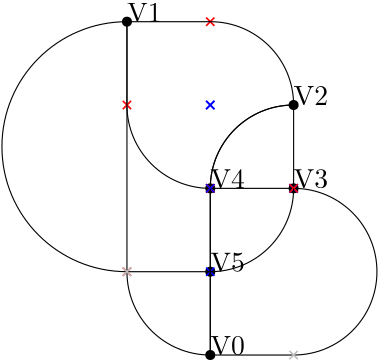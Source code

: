 <?xml version="1.0"?>
    <!DOCTYPE ipe SYSTEM "ipe.dtd">
    <ipe version="70005" creator="Ipe 7.1.4">
    <info created="D:20131106154934" modified="D:20131106160041"/>
    <preamble>\usepackage[english]{babel}</preamble>
    <ipestyle name="basic">
    <symbol name="arrow/arc(spx)">
    <path stroke="sym-stroke" fill="sym-stroke" pen="sym-pen">
    0 0 m
    -1 0.333 l
    -1 -0.333 l
    h
    </path>
    </symbol>
    <symbol name="arrow/farc(spx)">
    <path stroke="sym-stroke" fill="white" pen="sym-pen">
    0 0 m
    -1 0.333 l
    -1 -0.333 l
    h
    </path>
    </symbol>
    <symbol name="mark/circle(sx)" transformations="translations">
    <path fill="sym-stroke">
    0.6 0 0 0.6 0 0 e
    0.4 0 0 0.4 0 0 e
    </path>
    </symbol>
    <symbol name="mark/disk(sx)" transformations="translations">
    <path fill="sym-stroke">
    0.6 0 0 0.6 0 0 e
    </path>
    </symbol>
    <symbol name="mark/fdisk(sfx)" transformations="translations">
    <group>
    <path fill="sym-fill">
    0.5 0 0 0.5 0 0 e
    </path>
    <path fill="sym-stroke" fillrule="eofill">
    0.6 0 0 0.6 0 0 e
    0.4 0 0 0.4 0 0 e
    </path>
    </group>
    </symbol>
    <symbol name="mark/box(sx)" transformations="translations">
    <path fill="sym-stroke" fillrule="eofill">
    -0.6 -0.6 m
    0.6 -0.6 l
    0.6 0.6 l
    -0.6 0.6 l
    h
    -0.4 -0.4 m
    0.4 -0.4 l
    0.4 0.4 l
    -0.4 0.4 l
    h
    </path>
    </symbol>
    <symbol name="mark/square(sx)" transformations="translations">
    <path fill="sym-stroke">
    -0.6 -0.6 m
    0.6 -0.6 l
    0.6 0.6 l
    -0.6 0.6 l
    h
    </path>
    </symbol>
    <symbol name="mark/fsquare(sfx)" transformations="translations">
    <group>
    <path fill="sym-fill">
    -0.5 -0.5 m
    0.5 -0.5 l
    0.5 0.5 l
    -0.5 0.5 l
    h
    </path>
    <path fill="sym-stroke" fillrule="eofill">
    -0.6 -0.6 m
    0.6 -0.6 l
    0.6 0.6 l
    -0.6 0.6 l
    h
    -0.4 -0.4 m
    0.4 -0.4 l
    0.4 0.4 l
    -0.4 0.4 l
    h
    </path>
    </group>
    </symbol>
    <symbol name="mark/cross(sx)" transformations="translations">
    <group>
    <path fill="sym-stroke">
    -0.43 -0.57 m
    0.57 0.43 l
    0.43 0.57 l
    -0.57 -0.43 l
    h
    </path>
    <path fill="sym-stroke">
    -0.43 0.57 m
    0.57 -0.43 l
    0.43 -0.57 l
    -0.57 0.43 l
    h
    </path>
    </group>
    </symbol>
    <symbol name="arrow/fnormal(spx)">
    <path stroke="sym-stroke" fill="white" pen="sym-pen">
    0 0 m
    -1 0.333 l
    -1 -0.333 l
    h
    </path>
    </symbol>
    <symbol name="arrow/pointed(spx)">
    <path stroke="sym-stroke" fill="sym-stroke" pen="sym-pen">
    0 0 m
    -1 0.333 l
    -0.8 0 l
    -1 -0.333 l
    h
    </path>
    </symbol>
    <symbol name="arrow/fpointed(spx)">
    <path stroke="sym-stroke" fill="white" pen="sym-pen">
    0 0 m
    -1 0.333 l
    -0.8 0 l
    -1 -0.333 l
    h
    </path>
    </symbol>
    <symbol name="arrow/linear(spx)">
    <path stroke="sym-stroke" pen="sym-pen">
    -1 0.333 m
    0 0 l
    -1 -0.333 l
    </path>
    </symbol>
    <symbol name="arrow/fdouble(spx)">
    <path stroke="sym-stroke" fill="white" pen="sym-pen">
    0 0 m
    -1 0.333 l
    -1 -0.333 l
    h
    -1 0 m
    -2 0.333 l
    -2 -0.333 l
    h
    </path>
    </symbol>
    <symbol name="arrow/double(spx)">
    <path stroke="sym-stroke" fill="sym-stroke" pen="sym-pen">
    0 0 m
    -1 0.333 l
    -1 -0.333 l
    h
    -1 0 m
    -2 0.333 l
    -2 -0.333 l
    h
    </path>
    </symbol>
    <pen name="heavier" value="0.8"/>
    <pen name="fat" value="1.2"/>
    <pen name="ultrafat" value="2"/>
    <symbolsize name="large" value="5"/>
    <symbolsize name="small" value="2"/>
    <symbolsize name="tiny" value="1.1"/>
    <arrowsize name="large" value="10"/>
    <arrowsize name="small" value="5"/>
    <arrowsize name="tiny" value="3"/>
    <color name="red" value="1 0 0"/>
    <color name="green" value="0 1 0"/>
    <color name="blue" value="0 0 1"/>
    <color name="yellow" value="1 1 0"/>
    <color name="orange" value="1 0.647 0"/>
    <color name="gold" value="1 0.843 0"/>
    <color name="purple" value="0.627 0.125 0.941"/>
    <color name="gray" value="0.745"/>
    <color name="brown" value="0.647 0.165 0.165"/>
    <color name="navy" value="0 0 0.502"/>
    <color name="pink" value="1 0.753 0.796"/>
    <color name="seagreen" value="0.18 0.545 0.341"/>
    <color name="turquoise" value="0.251 0.878 0.816"/>
    <color name="violet" value="0.933 0.51 0.933"/>
    <color name="darkblue" value="0 0 0.545"/>
    <color name="darkcyan" value="0 0.545 0.545"/>
    <color name="darkgray" value="0.663"/>
    <color name="darkgreen" value="0 0.392 0"/>
    <color name="darkmagenta" value="0.545 0 0.545"/>
    <color name="darkorange" value="1 0.549 0"/>
    <color name="darkred" value="0.545 0 0"/>
    <color name="lightblue" value="0.678 0.847 0.902"/>
    <color name="lightcyan" value="0.878 1 1"/>
    <color name="lightgray" value="0.827"/>
    <color name="lightgreen" value="0.565 0.933 0.565"/>
    <color name="lightyellow" value="1 1 0.878"/>
    <dashstyle name="dashed" value="[4] 0"/>
    <dashstyle name="dotted" value="[1 3] 0"/>
    <dashstyle name="dash dotted" value="[4 2 1 2] 0"/>
    <dashstyle name="dash dot dotted" value="[4 2 1 2 1 2] 0"/>
    <textsize name="large" value="\large"/>
    <textsize name="Large" value="\Large"/>
    <textsize name="LARGE" value="\LARGE"/>
    <textsize name="huge" value="\huge"/>
    <textsize name="Huge" value="\Huge"/>
    <textsize name="small" value="\small"/>
    <textsize name="footnote" value="\footnotesize"/>
    <textsize name="tiny" value="\tiny"/>
    <textstyle name="center" begin="\begin{center}" end="\end{center}"/>
    <textstyle name="itemize" begin="\begin{itemize}" end="\end{itemize}"/>
    <textstyle name="item" begin="\begin{itemize}\item{}" end="\end{itemize}"/>
    <gridsize name="4 pts" value="4"/>
    <gridsize name="8 pts (~3 mm)" value="8"/>
    <gridsize name="16 pts (~6 mm)" value="16"/>
    <gridsize name="32 pts (~12 mm)" value="32"/>
    <gridsize name="10 pts (~3.5 mm)" value="10"/>
    <gridsize name="20 pts (~7 mm)" value="20"/>
    <gridsize name="14 pts (~5 mm)" value="14"/>
    <gridsize name="28 pts (~10 mm)" value="28"/>
    <gridsize name="56 pts (~20 mm)" value="56"/>
    <anglesize name="90 deg" value="90"/>
    <anglesize name="60 deg" value="60"/>
    <anglesize name="45 deg" value="45"/>
    <anglesize name="30 deg" value="30"/>
    <anglesize name="22.5 deg" value="22.5"/>
    <tiling name="falling" angle="-60" step="4" width="1"/>
    <tiling name="rising" angle="30" step="4" width="1"/>
    <layout paper="1000 1000" origin="0 0" frame="1000 1000" skip="32" crop="yes"/>
    </ipestyle>
    <page>
    <layer name="alpha"/>
    <view layers="alpha" active="alpha"/>
<use name="mark/disk(sx)" pos="490 600" size="normal" stroke="black"/>
<text transformations="translations" pos="490 600" stroke="black" type="label" width="190" height="10" depth="0" valign="baseline" size="normal">V0</text><use name="mark/disk(sx)" pos="460 720" size="normal" stroke="black"/>
<text transformations="translations" pos="460 720" stroke="black" type="label" width="190" height="10" depth="0" valign="baseline" size="normal">V1</text><use name="mark/disk(sx)" pos="520 690" size="normal" stroke="black"/>
<text transformations="translations" pos="520 690" stroke="black" type="label" width="190" height="10" depth="0" valign="baseline" size="normal">V2</text><use name="mark/disk(sx)" pos="520 660" size="normal" stroke="black"/>
<text transformations="translations" pos="520 660" stroke="black" type="label" width="190" height="10" depth="0" valign="baseline" size="normal">V3</text><use name="mark/disk(sx)" pos="490 660" size="normal" stroke="black"/>
<text transformations="translations" pos="490 660" stroke="black" type="label" width="190" height="10" depth="0" valign="baseline" size="normal">V4</text><use name="mark/disk(sx)" pos="490 630" size="normal" stroke="black"/>
<text transformations="translations" pos="490 630" stroke="black" type="label" width="190" height="10" depth="0" valign="baseline" size="normal">V5</text><use name="mark/cross(sx)" pos="490 630" size="normal" stroke="blue"/>
<use name="mark/cross(sx)" pos="460 630" size="normal" stroke="red"/>
<path stroke="black" pen="normal" dash="normal">
 460 720 m
 460 630 l
 </path>
<path stroke="black" pen="normal" dash="normal">
 460 630 m
 30,000 0 0 30,000 490 630 490 600 a
</path>
<use name="mark/cross(sx)" pos="520 660" size="normal" stroke="blue"/>
<use name="mark/cross(sx)" pos="490 660" size="normal" stroke="red"/>
<path stroke="black" pen="normal" dash="normal">
 490 600 m
 490 660 l
 </path>
<path stroke="black" pen="normal" dash="normal">
 520 690 m
 30,000 0 0 30,000 520 660 490 660 a
</path>
<path stroke="black" pen="normal" dash="normal">
 520 600 m
 30,000 0 0 30,000 520 630 520 660 a
</path>
<path stroke="black" pen="normal" dash="normal">
 490 600 m
 520 600 l
 </path>
<use name="mark/cross(sx)" pos="520 600" size="normal" stroke="gray"/>
<path stroke="black" pen="normal" dash="normal">
 490 600 m
 490 630 l
 </path>
<use name="mark/cross(sx)" pos="490 690" size="normal" stroke="blue"/>
<use name="mark/cross(sx)" pos="490 720" size="normal" stroke="red"/>
<path stroke="black" pen="normal" dash="normal">
 460 720 m
 490 720 l
 </path>
<path stroke="black" pen="normal" dash="normal">
 520 690 m
 30,000 0 0 30,000 490 690 490 720 a
</path>
<use name="mark/cross(sx)" pos="490 690" size="normal" stroke="blue"/>
<use name="mark/cross(sx)" pos="460 690" size="normal" stroke="red"/>
<path stroke="black" pen="normal" dash="normal">
 460 720 m
 460 690 l
 </path>
<path stroke="black" pen="normal" dash="normal">
 460 690 m
 30,000 0 0 30,000 490 690 490 660 a
</path>
<path stroke="black" pen="normal" dash="normal">
 460 720 m
 45,000 0 0 45,000 460 675 460 630 a
</path>
<path stroke="black" pen="normal" dash="normal">
 490 630 m
 460 630 l
 </path>
<use name="mark/cross(sx)" pos="460 630" size="normal" stroke="gray"/>
<path stroke="black" pen="normal" dash="normal">
 520 690 m
 520 660 l
 </path>
<use name="mark/cross(sx)" pos="520 660" size="normal" stroke="blue"/>
<use name="mark/cross(sx)" pos="490 660" size="normal" stroke="red"/>
<path stroke="black" pen="normal" dash="normal">
 490 660 m
 490 660 l
 </path>
<path stroke="black" pen="normal" dash="normal">
 520 690 m
 30,000 0 0 30,000 520 660 490 660 a
</path>
<path stroke="black" pen="normal" dash="normal">
 520 660 m
 490 660 l
 </path>
<use name="mark/cross(sx)" pos="490 660" size="normal" stroke="blue"/>
<use name="mark/cross(sx)" pos="520 660" size="normal" stroke="red"/>
<path stroke="black" pen="normal" dash="normal">
 520 660 m
 520 660 l
 </path>
<path stroke="black" pen="normal" dash="normal">
 490 630 m
 30,000 0 0 30,000 490 660 520 660 a
</path>
<path stroke="black" pen="normal" dash="normal">
 490 660 m
 490 630 l
 </path>
</page>
</ipe>
